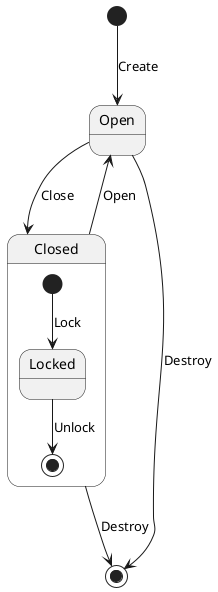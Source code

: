 @startuml
[*] --> Open: Create

state Open

state Closed {
    state Locked
    [*] --> Locked: Lock
    Locked --> [*]: Unlock
}

Open --> Closed : Close
Closed --> Open : Open
Closed --> [*] : Destroy
Open --> [*] : Destroy

@enduml
